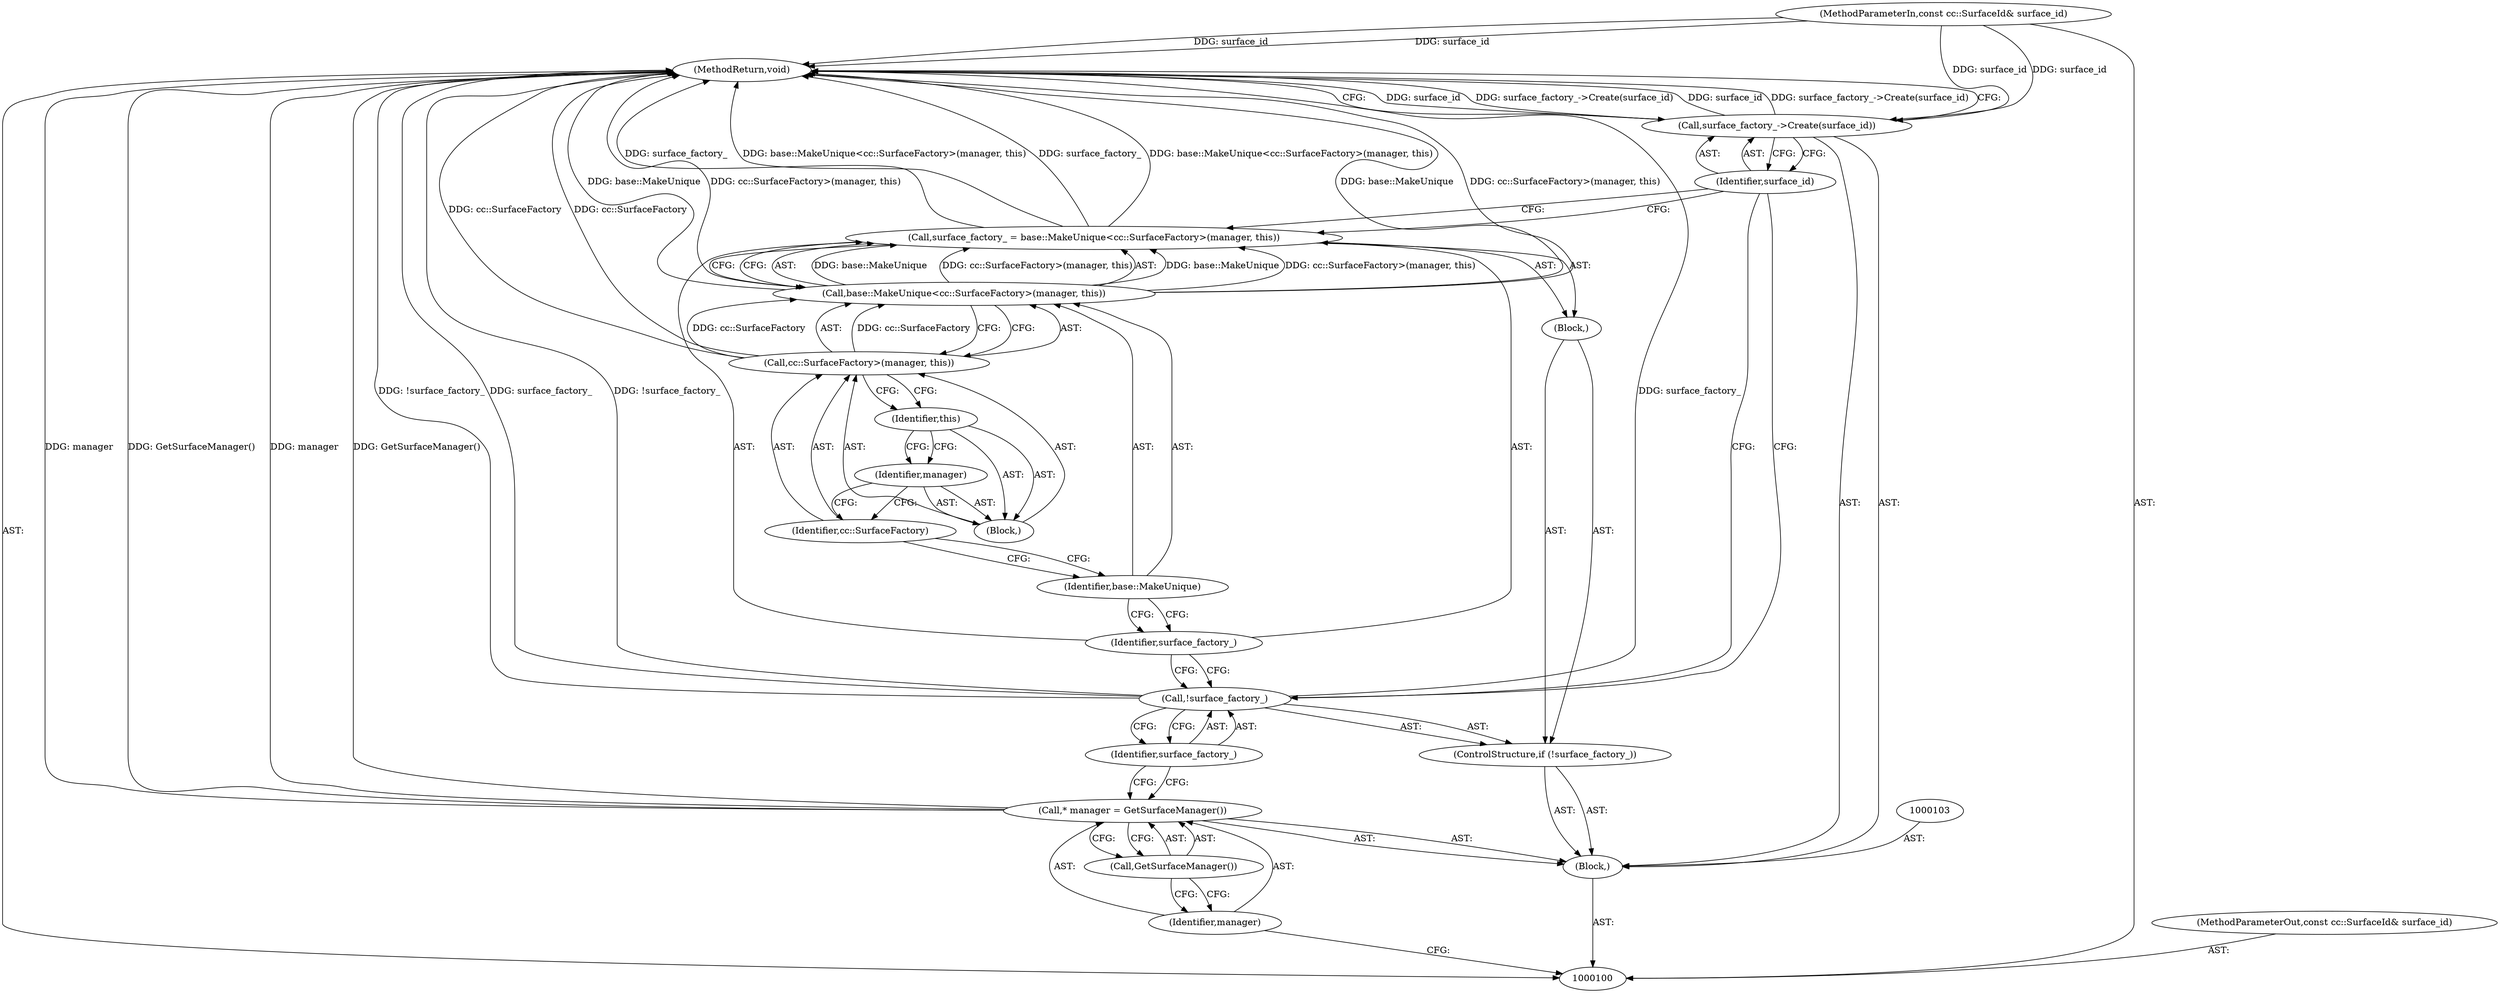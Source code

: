 digraph "1_Chrome_a3987c8b93d3abbba6ea4e438493bf996fff66b7_1" {
"1000122" [label="(MethodReturn,void)"];
"1000102" [label="(Block,)"];
"1000101" [label="(MethodParameterIn,const cc::SurfaceId& surface_id)"];
"1000154" [label="(MethodParameterOut,const cc::SurfaceId& surface_id)"];
"1000104" [label="(Call,* manager = GetSurfaceManager())"];
"1000105" [label="(Identifier,manager)"];
"1000106" [label="(Call,GetSurfaceManager())"];
"1000107" [label="(ControlStructure,if (!surface_factory_))"];
"1000110" [label="(Block,)"];
"1000108" [label="(Call,!surface_factory_)"];
"1000109" [label="(Identifier,surface_factory_)"];
"1000113" [label="(Call,base::MakeUnique<cc::SurfaceFactory>(manager, this))"];
"1000114" [label="(Identifier,base::MakeUnique)"];
"1000111" [label="(Call,surface_factory_ = base::MakeUnique<cc::SurfaceFactory>(manager, this))"];
"1000112" [label="(Identifier,surface_factory_)"];
"1000115" [label="(Call,cc::SurfaceFactory>(manager, this))"];
"1000116" [label="(Identifier,cc::SurfaceFactory)"];
"1000117" [label="(Block,)"];
"1000118" [label="(Identifier,manager)"];
"1000119" [label="(Identifier,this)"];
"1000120" [label="(Call,surface_factory_->Create(surface_id))"];
"1000121" [label="(Identifier,surface_id)"];
"1000122" -> "1000100"  [label="AST: "];
"1000122" -> "1000120"  [label="CFG: "];
"1000108" -> "1000122"  [label="DDG: !surface_factory_"];
"1000108" -> "1000122"  [label="DDG: surface_factory_"];
"1000104" -> "1000122"  [label="DDG: manager"];
"1000104" -> "1000122"  [label="DDG: GetSurfaceManager()"];
"1000113" -> "1000122"  [label="DDG: base::MakeUnique"];
"1000113" -> "1000122"  [label="DDG: cc::SurfaceFactory>(manager, this)"];
"1000111" -> "1000122"  [label="DDG: surface_factory_"];
"1000111" -> "1000122"  [label="DDG: base::MakeUnique<cc::SurfaceFactory>(manager, this)"];
"1000120" -> "1000122"  [label="DDG: surface_id"];
"1000120" -> "1000122"  [label="DDG: surface_factory_->Create(surface_id)"];
"1000101" -> "1000122"  [label="DDG: surface_id"];
"1000115" -> "1000122"  [label="DDG: cc::SurfaceFactory"];
"1000102" -> "1000100"  [label="AST: "];
"1000103" -> "1000102"  [label="AST: "];
"1000104" -> "1000102"  [label="AST: "];
"1000107" -> "1000102"  [label="AST: "];
"1000120" -> "1000102"  [label="AST: "];
"1000101" -> "1000100"  [label="AST: "];
"1000101" -> "1000122"  [label="DDG: surface_id"];
"1000101" -> "1000120"  [label="DDG: surface_id"];
"1000154" -> "1000100"  [label="AST: "];
"1000104" -> "1000102"  [label="AST: "];
"1000104" -> "1000106"  [label="CFG: "];
"1000105" -> "1000104"  [label="AST: "];
"1000106" -> "1000104"  [label="AST: "];
"1000109" -> "1000104"  [label="CFG: "];
"1000104" -> "1000122"  [label="DDG: manager"];
"1000104" -> "1000122"  [label="DDG: GetSurfaceManager()"];
"1000105" -> "1000104"  [label="AST: "];
"1000105" -> "1000100"  [label="CFG: "];
"1000106" -> "1000105"  [label="CFG: "];
"1000106" -> "1000104"  [label="AST: "];
"1000106" -> "1000105"  [label="CFG: "];
"1000104" -> "1000106"  [label="CFG: "];
"1000107" -> "1000102"  [label="AST: "];
"1000108" -> "1000107"  [label="AST: "];
"1000110" -> "1000107"  [label="AST: "];
"1000110" -> "1000107"  [label="AST: "];
"1000111" -> "1000110"  [label="AST: "];
"1000108" -> "1000107"  [label="AST: "];
"1000108" -> "1000109"  [label="CFG: "];
"1000109" -> "1000108"  [label="AST: "];
"1000112" -> "1000108"  [label="CFG: "];
"1000121" -> "1000108"  [label="CFG: "];
"1000108" -> "1000122"  [label="DDG: !surface_factory_"];
"1000108" -> "1000122"  [label="DDG: surface_factory_"];
"1000109" -> "1000108"  [label="AST: "];
"1000109" -> "1000104"  [label="CFG: "];
"1000108" -> "1000109"  [label="CFG: "];
"1000113" -> "1000111"  [label="AST: "];
"1000113" -> "1000115"  [label="CFG: "];
"1000114" -> "1000113"  [label="AST: "];
"1000115" -> "1000113"  [label="AST: "];
"1000111" -> "1000113"  [label="CFG: "];
"1000113" -> "1000122"  [label="DDG: base::MakeUnique"];
"1000113" -> "1000122"  [label="DDG: cc::SurfaceFactory>(manager, this)"];
"1000113" -> "1000111"  [label="DDG: base::MakeUnique"];
"1000113" -> "1000111"  [label="DDG: cc::SurfaceFactory>(manager, this)"];
"1000115" -> "1000113"  [label="DDG: cc::SurfaceFactory"];
"1000114" -> "1000113"  [label="AST: "];
"1000114" -> "1000112"  [label="CFG: "];
"1000116" -> "1000114"  [label="CFG: "];
"1000111" -> "1000110"  [label="AST: "];
"1000111" -> "1000113"  [label="CFG: "];
"1000112" -> "1000111"  [label="AST: "];
"1000113" -> "1000111"  [label="AST: "];
"1000121" -> "1000111"  [label="CFG: "];
"1000111" -> "1000122"  [label="DDG: surface_factory_"];
"1000111" -> "1000122"  [label="DDG: base::MakeUnique<cc::SurfaceFactory>(manager, this)"];
"1000113" -> "1000111"  [label="DDG: base::MakeUnique"];
"1000113" -> "1000111"  [label="DDG: cc::SurfaceFactory>(manager, this)"];
"1000112" -> "1000111"  [label="AST: "];
"1000112" -> "1000108"  [label="CFG: "];
"1000114" -> "1000112"  [label="CFG: "];
"1000115" -> "1000113"  [label="AST: "];
"1000115" -> "1000119"  [label="CFG: "];
"1000116" -> "1000115"  [label="AST: "];
"1000117" -> "1000115"  [label="AST: "];
"1000113" -> "1000115"  [label="CFG: "];
"1000115" -> "1000122"  [label="DDG: cc::SurfaceFactory"];
"1000115" -> "1000113"  [label="DDG: cc::SurfaceFactory"];
"1000116" -> "1000115"  [label="AST: "];
"1000116" -> "1000114"  [label="CFG: "];
"1000118" -> "1000116"  [label="CFG: "];
"1000117" -> "1000115"  [label="AST: "];
"1000118" -> "1000117"  [label="AST: "];
"1000119" -> "1000117"  [label="AST: "];
"1000118" -> "1000117"  [label="AST: "];
"1000118" -> "1000116"  [label="CFG: "];
"1000119" -> "1000118"  [label="CFG: "];
"1000119" -> "1000117"  [label="AST: "];
"1000119" -> "1000118"  [label="CFG: "];
"1000115" -> "1000119"  [label="CFG: "];
"1000120" -> "1000102"  [label="AST: "];
"1000120" -> "1000121"  [label="CFG: "];
"1000121" -> "1000120"  [label="AST: "];
"1000122" -> "1000120"  [label="CFG: "];
"1000120" -> "1000122"  [label="DDG: surface_id"];
"1000120" -> "1000122"  [label="DDG: surface_factory_->Create(surface_id)"];
"1000101" -> "1000120"  [label="DDG: surface_id"];
"1000121" -> "1000120"  [label="AST: "];
"1000121" -> "1000111"  [label="CFG: "];
"1000121" -> "1000108"  [label="CFG: "];
"1000120" -> "1000121"  [label="CFG: "];
}
